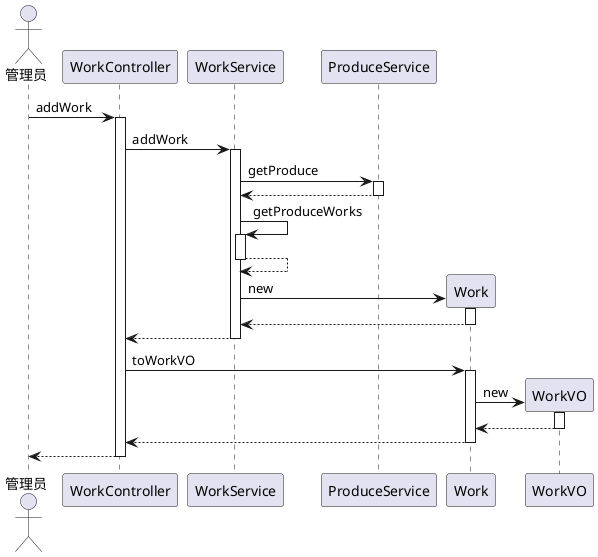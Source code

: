 @startuml
Actor 管理员 as Actor
Actor -> WorkController : addWork
activate WorkController
WorkController -> WorkService : addWork
activate WorkService
WorkService -> ProduceService : getProduce
activate ProduceService
ProduceService --> WorkService
deactivate ProduceService
WorkService -> WorkService : getProduceWorks
activate WorkService
WorkService --> WorkService
deactivate WorkService
create Work
WorkService -> Work : new
activate Work
Work --> WorkService
deactivate Work
WorkService --> WorkController
deactivate WorkService
WorkController -> Work : toWorkVO
activate Work
create WorkVO
Work -> WorkVO : new
activate WorkVO
WorkVO --> Work
deactivate WorkVO
Work --> WorkController
deactivate Work
return
@enduml
